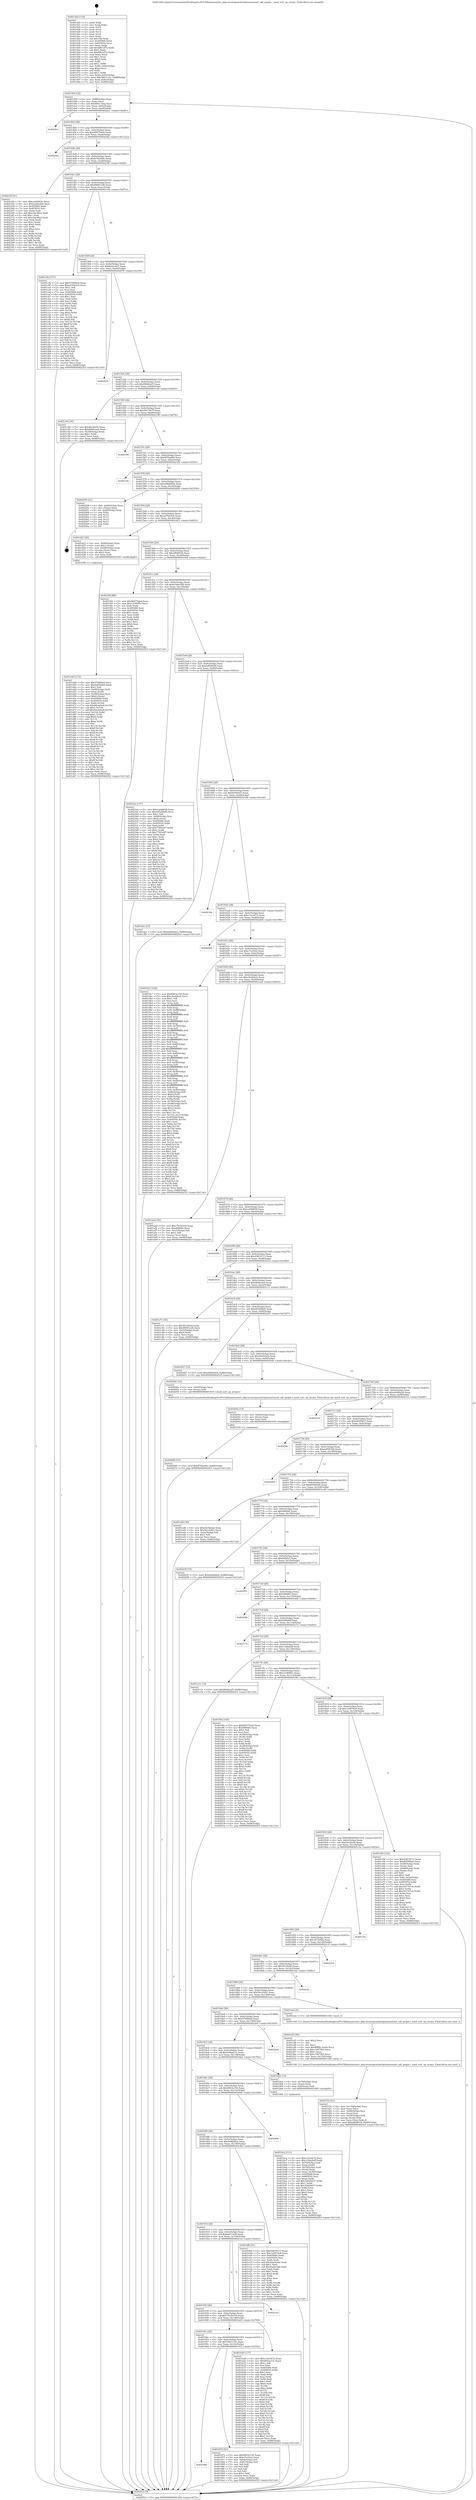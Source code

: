 digraph "0x401420" {
  label = "0x401420 (/mnt/c/Users/mathe/Desktop/tcc/POCII/binaries/extr_php-srcextopcacheOptimizerzend_call_graph.c_zend_sort_op_arrays_Final-ollvm.out::main(0))"
  labelloc = "t"
  node[shape=record]

  Entry [label="",width=0.3,height=0.3,shape=circle,fillcolor=black,style=filled]
  "0x401494" [label="{
     0x401494 [32]\l
     | [instrs]\l
     &nbsp;&nbsp;0x401494 \<+6\>: mov -0x88(%rbp),%eax\l
     &nbsp;&nbsp;0x40149a \<+2\>: mov %eax,%ecx\l
     &nbsp;&nbsp;0x40149c \<+6\>: sub $0x846114da,%ecx\l
     &nbsp;&nbsp;0x4014a2 \<+6\>: mov %eax,-0x9c(%rbp)\l
     &nbsp;&nbsp;0x4014a8 \<+6\>: mov %ecx,-0xa0(%rbp)\l
     &nbsp;&nbsp;0x4014ae \<+6\>: je 00000000004022a1 \<main+0xe81\>\l
  }"]
  "0x4022a1" [label="{
     0x4022a1\l
  }", style=dashed]
  "0x4014b4" [label="{
     0x4014b4 [28]\l
     | [instrs]\l
     &nbsp;&nbsp;0x4014b4 \<+5\>: jmp 00000000004014b9 \<main+0x99\>\l
     &nbsp;&nbsp;0x4014b9 \<+6\>: mov -0x9c(%rbp),%eax\l
     &nbsp;&nbsp;0x4014bf \<+5\>: sub $0x864752ad,%eax\l
     &nbsp;&nbsp;0x4014c4 \<+6\>: mov %eax,-0xa4(%rbp)\l
     &nbsp;&nbsp;0x4014ca \<+6\>: je 0000000000402542 \<main+0x1122\>\l
  }"]
  Exit [label="",width=0.3,height=0.3,shape=circle,fillcolor=black,style=filled,peripheries=2]
  "0x402542" [label="{
     0x402542\l
  }", style=dashed]
  "0x4014d0" [label="{
     0x4014d0 [28]\l
     | [instrs]\l
     &nbsp;&nbsp;0x4014d0 \<+5\>: jmp 00000000004014d5 \<main+0xb5\>\l
     &nbsp;&nbsp;0x4014d5 \<+6\>: mov -0x9c(%rbp),%eax\l
     &nbsp;&nbsp;0x4014db \<+5\>: sub $0x8792e60c,%eax\l
     &nbsp;&nbsp;0x4014e0 \<+6\>: mov %eax,-0xa8(%rbp)\l
     &nbsp;&nbsp;0x4014e6 \<+6\>: je 000000000040234f \<main+0xf2f\>\l
  }"]
  "0x402069" [label="{
     0x402069 [15]\l
     | [instrs]\l
     &nbsp;&nbsp;0x402069 \<+10\>: movl $0x8792e60c,-0x88(%rbp)\l
     &nbsp;&nbsp;0x402073 \<+5\>: jmp 00000000004025cf \<main+0x11af\>\l
  }"]
  "0x40234f" [label="{
     0x40234f [91]\l
     | [instrs]\l
     &nbsp;&nbsp;0x40234f \<+5\>: mov $0xce448839,%eax\l
     &nbsp;&nbsp;0x402354 \<+5\>: mov $0xb3a6e2b8,%ecx\l
     &nbsp;&nbsp;0x402359 \<+7\>: mov 0x405068,%edx\l
     &nbsp;&nbsp;0x402360 \<+7\>: mov 0x405054,%esi\l
     &nbsp;&nbsp;0x402367 \<+2\>: mov %edx,%edi\l
     &nbsp;&nbsp;0x402369 \<+6\>: add $0xc9ac8fa2,%edi\l
     &nbsp;&nbsp;0x40236f \<+3\>: sub $0x1,%edi\l
     &nbsp;&nbsp;0x402372 \<+6\>: sub $0xc9ac8fa2,%edi\l
     &nbsp;&nbsp;0x402378 \<+3\>: imul %edi,%edx\l
     &nbsp;&nbsp;0x40237b \<+3\>: and $0x1,%edx\l
     &nbsp;&nbsp;0x40237e \<+3\>: cmp $0x0,%edx\l
     &nbsp;&nbsp;0x402381 \<+4\>: sete %r8b\l
     &nbsp;&nbsp;0x402385 \<+3\>: cmp $0xa,%esi\l
     &nbsp;&nbsp;0x402388 \<+4\>: setl %r9b\l
     &nbsp;&nbsp;0x40238c \<+3\>: mov %r8b,%r10b\l
     &nbsp;&nbsp;0x40238f \<+3\>: and %r9b,%r10b\l
     &nbsp;&nbsp;0x402392 \<+3\>: xor %r9b,%r8b\l
     &nbsp;&nbsp;0x402395 \<+3\>: or %r8b,%r10b\l
     &nbsp;&nbsp;0x402398 \<+4\>: test $0x1,%r10b\l
     &nbsp;&nbsp;0x40239c \<+3\>: cmovne %ecx,%eax\l
     &nbsp;&nbsp;0x40239f \<+6\>: mov %eax,-0x88(%rbp)\l
     &nbsp;&nbsp;0x4023a5 \<+5\>: jmp 00000000004025cf \<main+0x11af\>\l
  }"]
  "0x4014ec" [label="{
     0x4014ec [28]\l
     | [instrs]\l
     &nbsp;&nbsp;0x4014ec \<+5\>: jmp 00000000004014f1 \<main+0xd1\>\l
     &nbsp;&nbsp;0x4014f1 \<+6\>: mov -0x9c(%rbp),%eax\l
     &nbsp;&nbsp;0x4014f7 \<+5\>: sub $0x89901cdb,%eax\l
     &nbsp;&nbsp;0x4014fc \<+6\>: mov %eax,-0xac(%rbp)\l
     &nbsp;&nbsp;0x401502 \<+6\>: je 0000000000401c9a \<main+0x87a\>\l
  }"]
  "0x40205a" [label="{
     0x40205a [15]\l
     | [instrs]\l
     &nbsp;&nbsp;0x40205a \<+4\>: mov -0x60(%rbp),%rax\l
     &nbsp;&nbsp;0x40205e \<+3\>: mov (%rax),%rax\l
     &nbsp;&nbsp;0x402061 \<+3\>: mov %rax,%rdi\l
     &nbsp;&nbsp;0x402064 \<+5\>: call 0000000000401030 \<free@plt\>\l
     | [calls]\l
     &nbsp;&nbsp;0x401030 \{1\} (unknown)\l
  }"]
  "0x401c9a" [label="{
     0x401c9a [137]\l
     | [instrs]\l
     &nbsp;&nbsp;0x401c9a \<+5\>: mov $0x570f06ed,%eax\l
     &nbsp;&nbsp;0x401c9f \<+5\>: mov $0xad7b93e0,%ecx\l
     &nbsp;&nbsp;0x401ca4 \<+2\>: mov $0x1,%dl\l
     &nbsp;&nbsp;0x401ca6 \<+2\>: xor %esi,%esi\l
     &nbsp;&nbsp;0x401ca8 \<+7\>: mov 0x405068,%edi\l
     &nbsp;&nbsp;0x401caf \<+8\>: mov 0x405054,%r8d\l
     &nbsp;&nbsp;0x401cb7 \<+3\>: sub $0x1,%esi\l
     &nbsp;&nbsp;0x401cba \<+3\>: mov %edi,%r9d\l
     &nbsp;&nbsp;0x401cbd \<+3\>: add %esi,%r9d\l
     &nbsp;&nbsp;0x401cc0 \<+4\>: imul %r9d,%edi\l
     &nbsp;&nbsp;0x401cc4 \<+3\>: and $0x1,%edi\l
     &nbsp;&nbsp;0x401cc7 \<+3\>: cmp $0x0,%edi\l
     &nbsp;&nbsp;0x401cca \<+4\>: sete %r10b\l
     &nbsp;&nbsp;0x401cce \<+4\>: cmp $0xa,%r8d\l
     &nbsp;&nbsp;0x401cd2 \<+4\>: setl %r11b\l
     &nbsp;&nbsp;0x401cd6 \<+3\>: mov %r10b,%bl\l
     &nbsp;&nbsp;0x401cd9 \<+3\>: xor $0xff,%bl\l
     &nbsp;&nbsp;0x401cdc \<+3\>: mov %r11b,%r14b\l
     &nbsp;&nbsp;0x401cdf \<+4\>: xor $0xff,%r14b\l
     &nbsp;&nbsp;0x401ce3 \<+3\>: xor $0x1,%dl\l
     &nbsp;&nbsp;0x401ce6 \<+3\>: mov %bl,%r15b\l
     &nbsp;&nbsp;0x401ce9 \<+4\>: and $0xff,%r15b\l
     &nbsp;&nbsp;0x401ced \<+3\>: and %dl,%r10b\l
     &nbsp;&nbsp;0x401cf0 \<+3\>: mov %r14b,%r12b\l
     &nbsp;&nbsp;0x401cf3 \<+4\>: and $0xff,%r12b\l
     &nbsp;&nbsp;0x401cf7 \<+3\>: and %dl,%r11b\l
     &nbsp;&nbsp;0x401cfa \<+3\>: or %r10b,%r15b\l
     &nbsp;&nbsp;0x401cfd \<+3\>: or %r11b,%r12b\l
     &nbsp;&nbsp;0x401d00 \<+3\>: xor %r12b,%r15b\l
     &nbsp;&nbsp;0x401d03 \<+3\>: or %r14b,%bl\l
     &nbsp;&nbsp;0x401d06 \<+3\>: xor $0xff,%bl\l
     &nbsp;&nbsp;0x401d09 \<+3\>: or $0x1,%dl\l
     &nbsp;&nbsp;0x401d0c \<+2\>: and %dl,%bl\l
     &nbsp;&nbsp;0x401d0e \<+3\>: or %bl,%r15b\l
     &nbsp;&nbsp;0x401d11 \<+4\>: test $0x1,%r15b\l
     &nbsp;&nbsp;0x401d15 \<+3\>: cmovne %ecx,%eax\l
     &nbsp;&nbsp;0x401d18 \<+6\>: mov %eax,-0x88(%rbp)\l
     &nbsp;&nbsp;0x401d1e \<+5\>: jmp 00000000004025cf \<main+0x11af\>\l
  }"]
  "0x401508" [label="{
     0x401508 [28]\l
     | [instrs]\l
     &nbsp;&nbsp;0x401508 \<+5\>: jmp 000000000040150d \<main+0xed\>\l
     &nbsp;&nbsp;0x40150d \<+6\>: mov -0x9c(%rbp),%eax\l
     &nbsp;&nbsp;0x401513 \<+5\>: sub $0x8e2ec4e7,%eax\l
     &nbsp;&nbsp;0x401518 \<+6\>: mov %eax,-0xb0(%rbp)\l
     &nbsp;&nbsp;0x40151e \<+6\>: je 0000000000402078 \<main+0xc58\>\l
  }"]
  "0x401f1b" [label="{
     0x401f1b [41]\l
     | [instrs]\l
     &nbsp;&nbsp;0x401f1b \<+6\>: mov -0x150(%rbp),%ecx\l
     &nbsp;&nbsp;0x401f21 \<+3\>: imul %eax,%ecx\l
     &nbsp;&nbsp;0x401f24 \<+4\>: mov -0x60(%rbp),%rsi\l
     &nbsp;&nbsp;0x401f28 \<+3\>: mov (%rsi),%rsi\l
     &nbsp;&nbsp;0x401f2b \<+4\>: mov -0x58(%rbp),%rdi\l
     &nbsp;&nbsp;0x401f2f \<+3\>: movslq (%rdi),%rdi\l
     &nbsp;&nbsp;0x401f32 \<+3\>: mov %ecx,(%rsi,%rdi,4)\l
     &nbsp;&nbsp;0x401f35 \<+10\>: movl $0xaf8d9034,-0x88(%rbp)\l
     &nbsp;&nbsp;0x401f3f \<+5\>: jmp 00000000004025cf \<main+0x11af\>\l
  }"]
  "0x402078" [label="{
     0x402078\l
  }", style=dashed]
  "0x401524" [label="{
     0x401524 [28]\l
     | [instrs]\l
     &nbsp;&nbsp;0x401524 \<+5\>: jmp 0000000000401529 \<main+0x109\>\l
     &nbsp;&nbsp;0x401529 \<+6\>: mov -0x9c(%rbp),%eax\l
     &nbsp;&nbsp;0x40152f \<+5\>: sub $0x8f446a25,%eax\l
     &nbsp;&nbsp;0x401534 \<+6\>: mov %eax,-0xb4(%rbp)\l
     &nbsp;&nbsp;0x40153a \<+6\>: je 0000000000401c40 \<main+0x820\>\l
  }"]
  "0x401ef3" [label="{
     0x401ef3 [40]\l
     | [instrs]\l
     &nbsp;&nbsp;0x401ef3 \<+5\>: mov $0x2,%ecx\l
     &nbsp;&nbsp;0x401ef8 \<+1\>: cltd\l
     &nbsp;&nbsp;0x401ef9 \<+2\>: idiv %ecx\l
     &nbsp;&nbsp;0x401efb \<+6\>: imul $0xfffffffe,%edx,%ecx\l
     &nbsp;&nbsp;0x401f01 \<+6\>: sub $0xc1847f44,%ecx\l
     &nbsp;&nbsp;0x401f07 \<+3\>: add $0x1,%ecx\l
     &nbsp;&nbsp;0x401f0a \<+6\>: add $0xc1847f44,%ecx\l
     &nbsp;&nbsp;0x401f10 \<+6\>: mov %ecx,-0x150(%rbp)\l
     &nbsp;&nbsp;0x401f16 \<+5\>: call 0000000000401160 \<next_i\>\l
     | [calls]\l
     &nbsp;&nbsp;0x401160 \{1\} (/mnt/c/Users/mathe/Desktop/tcc/POCII/binaries/extr_php-srcextopcacheOptimizerzend_call_graph.c_zend_sort_op_arrays_Final-ollvm.out::next_i)\l
  }"]
  "0x401c40" [label="{
     0x401c40 [30]\l
     | [instrs]\l
     &nbsp;&nbsp;0x401c40 \<+5\>: mov $0x2bc2fa54,%eax\l
     &nbsp;&nbsp;0x401c45 \<+5\>: mov $0xdb00cae6,%ecx\l
     &nbsp;&nbsp;0x401c4a \<+3\>: mov -0x30(%rbp),%edx\l
     &nbsp;&nbsp;0x401c4d \<+3\>: cmp $0x1,%edx\l
     &nbsp;&nbsp;0x401c50 \<+3\>: cmovl %ecx,%eax\l
     &nbsp;&nbsp;0x401c53 \<+6\>: mov %eax,-0x88(%rbp)\l
     &nbsp;&nbsp;0x401c59 \<+5\>: jmp 00000000004025cf \<main+0x11af\>\l
  }"]
  "0x401540" [label="{
     0x401540 [28]\l
     | [instrs]\l
     &nbsp;&nbsp;0x401540 \<+5\>: jmp 0000000000401545 \<main+0x125\>\l
     &nbsp;&nbsp;0x401545 \<+6\>: mov -0x9c(%rbp),%eax\l
     &nbsp;&nbsp;0x40154b \<+5\>: sub $0x92c78e7f,%eax\l
     &nbsp;&nbsp;0x401550 \<+6\>: mov %eax,-0xb8(%rbp)\l
     &nbsp;&nbsp;0x401556 \<+6\>: je 0000000000402198 \<main+0xd78\>\l
  }"]
  "0x401d40" [label="{
     0x401d40 [172]\l
     | [instrs]\l
     &nbsp;&nbsp;0x401d40 \<+5\>: mov $0x570f06ed,%ecx\l
     &nbsp;&nbsp;0x401d45 \<+5\>: mov $0xbdf3b60d,%edx\l
     &nbsp;&nbsp;0x401d4a \<+3\>: mov $0x1,%sil\l
     &nbsp;&nbsp;0x401d4d \<+4\>: mov -0x60(%rbp),%rdi\l
     &nbsp;&nbsp;0x401d51 \<+3\>: mov %rax,(%rdi)\l
     &nbsp;&nbsp;0x401d54 \<+4\>: mov -0x58(%rbp),%rax\l
     &nbsp;&nbsp;0x401d58 \<+6\>: movl $0x0,(%rax)\l
     &nbsp;&nbsp;0x401d5e \<+8\>: mov 0x405068,%r8d\l
     &nbsp;&nbsp;0x401d66 \<+8\>: mov 0x405054,%r9d\l
     &nbsp;&nbsp;0x401d6e \<+3\>: mov %r8d,%r10d\l
     &nbsp;&nbsp;0x401d71 \<+7\>: sub $0x44cdebe8,%r10d\l
     &nbsp;&nbsp;0x401d78 \<+4\>: sub $0x1,%r10d\l
     &nbsp;&nbsp;0x401d7c \<+7\>: add $0x44cdebe8,%r10d\l
     &nbsp;&nbsp;0x401d83 \<+4\>: imul %r10d,%r8d\l
     &nbsp;&nbsp;0x401d87 \<+4\>: and $0x1,%r8d\l
     &nbsp;&nbsp;0x401d8b \<+4\>: cmp $0x0,%r8d\l
     &nbsp;&nbsp;0x401d8f \<+4\>: sete %r11b\l
     &nbsp;&nbsp;0x401d93 \<+4\>: cmp $0xa,%r9d\l
     &nbsp;&nbsp;0x401d97 \<+3\>: setl %bl\l
     &nbsp;&nbsp;0x401d9a \<+3\>: mov %r11b,%r14b\l
     &nbsp;&nbsp;0x401d9d \<+4\>: xor $0xff,%r14b\l
     &nbsp;&nbsp;0x401da1 \<+3\>: mov %bl,%r15b\l
     &nbsp;&nbsp;0x401da4 \<+4\>: xor $0xff,%r15b\l
     &nbsp;&nbsp;0x401da8 \<+4\>: xor $0x1,%sil\l
     &nbsp;&nbsp;0x401dac \<+3\>: mov %r14b,%r12b\l
     &nbsp;&nbsp;0x401daf \<+4\>: and $0xff,%r12b\l
     &nbsp;&nbsp;0x401db3 \<+3\>: and %sil,%r11b\l
     &nbsp;&nbsp;0x401db6 \<+3\>: mov %r15b,%r13b\l
     &nbsp;&nbsp;0x401db9 \<+4\>: and $0xff,%r13b\l
     &nbsp;&nbsp;0x401dbd \<+3\>: and %sil,%bl\l
     &nbsp;&nbsp;0x401dc0 \<+3\>: or %r11b,%r12b\l
     &nbsp;&nbsp;0x401dc3 \<+3\>: or %bl,%r13b\l
     &nbsp;&nbsp;0x401dc6 \<+3\>: xor %r13b,%r12b\l
     &nbsp;&nbsp;0x401dc9 \<+3\>: or %r15b,%r14b\l
     &nbsp;&nbsp;0x401dcc \<+4\>: xor $0xff,%r14b\l
     &nbsp;&nbsp;0x401dd0 \<+4\>: or $0x1,%sil\l
     &nbsp;&nbsp;0x401dd4 \<+3\>: and %sil,%r14b\l
     &nbsp;&nbsp;0x401dd7 \<+3\>: or %r14b,%r12b\l
     &nbsp;&nbsp;0x401dda \<+4\>: test $0x1,%r12b\l
     &nbsp;&nbsp;0x401dde \<+3\>: cmovne %edx,%ecx\l
     &nbsp;&nbsp;0x401de1 \<+6\>: mov %ecx,-0x88(%rbp)\l
     &nbsp;&nbsp;0x401de7 \<+5\>: jmp 00000000004025cf \<main+0x11af\>\l
  }"]
  "0x402198" [label="{
     0x402198\l
  }", style=dashed]
  "0x40155c" [label="{
     0x40155c [28]\l
     | [instrs]\l
     &nbsp;&nbsp;0x40155c \<+5\>: jmp 0000000000401561 \<main+0x141\>\l
     &nbsp;&nbsp;0x401561 \<+6\>: mov -0x9c(%rbp),%eax\l
     &nbsp;&nbsp;0x401567 \<+5\>: sub $0x9f35ad69,%eax\l
     &nbsp;&nbsp;0x40156c \<+6\>: mov %eax,-0xbc(%rbp)\l
     &nbsp;&nbsp;0x401572 \<+6\>: je 000000000040233b \<main+0xf1b\>\l
  }"]
  "0x401bc2" [label="{
     0x401bc2 [111]\l
     | [instrs]\l
     &nbsp;&nbsp;0x401bc2 \<+5\>: mov $0xc12c0472,%ecx\l
     &nbsp;&nbsp;0x401bc7 \<+5\>: mov $0x11bbd24f,%edx\l
     &nbsp;&nbsp;0x401bcc \<+4\>: mov -0x70(%rbp),%rdi\l
     &nbsp;&nbsp;0x401bd0 \<+2\>: mov %eax,(%rdi)\l
     &nbsp;&nbsp;0x401bd2 \<+4\>: mov -0x70(%rbp),%rdi\l
     &nbsp;&nbsp;0x401bd6 \<+2\>: mov (%rdi),%eax\l
     &nbsp;&nbsp;0x401bd8 \<+3\>: mov %eax,-0x30(%rbp)\l
     &nbsp;&nbsp;0x401bdb \<+7\>: mov 0x405068,%eax\l
     &nbsp;&nbsp;0x401be2 \<+7\>: mov 0x405054,%esi\l
     &nbsp;&nbsp;0x401be9 \<+3\>: mov %eax,%r8d\l
     &nbsp;&nbsp;0x401bec \<+7\>: add $0x32629d37,%r8d\l
     &nbsp;&nbsp;0x401bf3 \<+4\>: sub $0x1,%r8d\l
     &nbsp;&nbsp;0x401bf7 \<+7\>: sub $0x32629d37,%r8d\l
     &nbsp;&nbsp;0x401bfe \<+4\>: imul %r8d,%eax\l
     &nbsp;&nbsp;0x401c02 \<+3\>: and $0x1,%eax\l
     &nbsp;&nbsp;0x401c05 \<+3\>: cmp $0x0,%eax\l
     &nbsp;&nbsp;0x401c08 \<+4\>: sete %r9b\l
     &nbsp;&nbsp;0x401c0c \<+3\>: cmp $0xa,%esi\l
     &nbsp;&nbsp;0x401c0f \<+4\>: setl %r10b\l
     &nbsp;&nbsp;0x401c13 \<+3\>: mov %r9b,%r11b\l
     &nbsp;&nbsp;0x401c16 \<+3\>: and %r10b,%r11b\l
     &nbsp;&nbsp;0x401c19 \<+3\>: xor %r10b,%r9b\l
     &nbsp;&nbsp;0x401c1c \<+3\>: or %r9b,%r11b\l
     &nbsp;&nbsp;0x401c1f \<+4\>: test $0x1,%r11b\l
     &nbsp;&nbsp;0x401c23 \<+3\>: cmovne %edx,%ecx\l
     &nbsp;&nbsp;0x401c26 \<+6\>: mov %ecx,-0x88(%rbp)\l
     &nbsp;&nbsp;0x401c2c \<+5\>: jmp 00000000004025cf \<main+0x11af\>\l
  }"]
  "0x40233b" [label="{
     0x40233b\l
  }", style=dashed]
  "0x401578" [label="{
     0x401578 [28]\l
     | [instrs]\l
     &nbsp;&nbsp;0x401578 \<+5\>: jmp 000000000040157d \<main+0x15d\>\l
     &nbsp;&nbsp;0x40157d \<+6\>: mov -0x9c(%rbp),%eax\l
     &nbsp;&nbsp;0x401583 \<+5\>: sub $0xa98d2644,%eax\l
     &nbsp;&nbsp;0x401588 \<+6\>: mov %eax,-0xc0(%rbp)\l
     &nbsp;&nbsp;0x40158e \<+6\>: je 0000000000402456 \<main+0x1036\>\l
  }"]
  "0x401420" [label="{
     0x401420 [116]\l
     | [instrs]\l
     &nbsp;&nbsp;0x401420 \<+1\>: push %rbp\l
     &nbsp;&nbsp;0x401421 \<+3\>: mov %rsp,%rbp\l
     &nbsp;&nbsp;0x401424 \<+2\>: push %r15\l
     &nbsp;&nbsp;0x401426 \<+2\>: push %r14\l
     &nbsp;&nbsp;0x401428 \<+2\>: push %r13\l
     &nbsp;&nbsp;0x40142a \<+2\>: push %r12\l
     &nbsp;&nbsp;0x40142c \<+1\>: push %rbx\l
     &nbsp;&nbsp;0x40142d \<+7\>: sub $0x158,%rsp\l
     &nbsp;&nbsp;0x401434 \<+7\>: mov 0x405068,%eax\l
     &nbsp;&nbsp;0x40143b \<+7\>: mov 0x405054,%ecx\l
     &nbsp;&nbsp;0x401442 \<+2\>: mov %eax,%edx\l
     &nbsp;&nbsp;0x401444 \<+6\>: add $0x6f812f7a,%edx\l
     &nbsp;&nbsp;0x40144a \<+3\>: sub $0x1,%edx\l
     &nbsp;&nbsp;0x40144d \<+6\>: sub $0x6f812f7a,%edx\l
     &nbsp;&nbsp;0x401453 \<+3\>: imul %edx,%eax\l
     &nbsp;&nbsp;0x401456 \<+3\>: and $0x1,%eax\l
     &nbsp;&nbsp;0x401459 \<+3\>: cmp $0x0,%eax\l
     &nbsp;&nbsp;0x40145c \<+4\>: sete %r8b\l
     &nbsp;&nbsp;0x401460 \<+4\>: and $0x1,%r8b\l
     &nbsp;&nbsp;0x401464 \<+7\>: mov %r8b,-0x82(%rbp)\l
     &nbsp;&nbsp;0x40146b \<+3\>: cmp $0xa,%ecx\l
     &nbsp;&nbsp;0x40146e \<+4\>: setl %r8b\l
     &nbsp;&nbsp;0x401472 \<+4\>: and $0x1,%r8b\l
     &nbsp;&nbsp;0x401476 \<+7\>: mov %r8b,-0x81(%rbp)\l
     &nbsp;&nbsp;0x40147d \<+10\>: movl $0x766311dc,-0x88(%rbp)\l
     &nbsp;&nbsp;0x401487 \<+6\>: mov %edi,-0x8c(%rbp)\l
     &nbsp;&nbsp;0x40148d \<+7\>: mov %rsi,-0x98(%rbp)\l
  }"]
  "0x402456" [label="{
     0x402456 [21]\l
     | [instrs]\l
     &nbsp;&nbsp;0x402456 \<+4\>: mov -0x80(%rbp),%rax\l
     &nbsp;&nbsp;0x40245a \<+2\>: mov (%rax),%eax\l
     &nbsp;&nbsp;0x40245c \<+4\>: lea -0x28(%rbp),%rsp\l
     &nbsp;&nbsp;0x402460 \<+1\>: pop %rbx\l
     &nbsp;&nbsp;0x402461 \<+2\>: pop %r12\l
     &nbsp;&nbsp;0x402463 \<+2\>: pop %r13\l
     &nbsp;&nbsp;0x402465 \<+2\>: pop %r14\l
     &nbsp;&nbsp;0x402467 \<+2\>: pop %r15\l
     &nbsp;&nbsp;0x402469 \<+1\>: pop %rbp\l
     &nbsp;&nbsp;0x40246a \<+1\>: ret\l
  }"]
  "0x401594" [label="{
     0x401594 [28]\l
     | [instrs]\l
     &nbsp;&nbsp;0x401594 \<+5\>: jmp 0000000000401599 \<main+0x179\>\l
     &nbsp;&nbsp;0x401599 \<+6\>: mov -0x9c(%rbp),%eax\l
     &nbsp;&nbsp;0x40159f \<+5\>: sub $0xad7b93e0,%eax\l
     &nbsp;&nbsp;0x4015a4 \<+6\>: mov %eax,-0xc4(%rbp)\l
     &nbsp;&nbsp;0x4015aa \<+6\>: je 0000000000401d23 \<main+0x903\>\l
  }"]
  "0x4025cf" [label="{
     0x4025cf [5]\l
     | [instrs]\l
     &nbsp;&nbsp;0x4025cf \<+5\>: jmp 0000000000401494 \<main+0x74\>\l
  }"]
  "0x401d23" [label="{
     0x401d23 [29]\l
     | [instrs]\l
     &nbsp;&nbsp;0x401d23 \<+4\>: mov -0x68(%rbp),%rax\l
     &nbsp;&nbsp;0x401d27 \<+6\>: movl $0x1,(%rax)\l
     &nbsp;&nbsp;0x401d2d \<+4\>: mov -0x68(%rbp),%rax\l
     &nbsp;&nbsp;0x401d31 \<+3\>: movslq (%rax),%rax\l
     &nbsp;&nbsp;0x401d34 \<+4\>: shl $0x2,%rax\l
     &nbsp;&nbsp;0x401d38 \<+3\>: mov %rax,%rdi\l
     &nbsp;&nbsp;0x401d3b \<+5\>: call 0000000000401050 \<malloc@plt\>\l
     | [calls]\l
     &nbsp;&nbsp;0x401050 \{1\} (unknown)\l
  }"]
  "0x4015b0" [label="{
     0x4015b0 [28]\l
     | [instrs]\l
     &nbsp;&nbsp;0x4015b0 \<+5\>: jmp 00000000004015b5 \<main+0x195\>\l
     &nbsp;&nbsp;0x4015b5 \<+6\>: mov -0x9c(%rbp),%eax\l
     &nbsp;&nbsp;0x4015bb \<+5\>: sub $0xaf8d9034,%eax\l
     &nbsp;&nbsp;0x4015c0 \<+6\>: mov %eax,-0xc8(%rbp)\l
     &nbsp;&nbsp;0x4015c6 \<+6\>: je 0000000000401f44 \<main+0xb24\>\l
  }"]
  "0x401968" [label="{
     0x401968\l
  }", style=dashed]
  "0x401f44" [label="{
     0x401f44 [86]\l
     | [instrs]\l
     &nbsp;&nbsp;0x401f44 \<+5\>: mov $0x864752ad,%eax\l
     &nbsp;&nbsp;0x401f49 \<+5\>: mov $0x123f095c,%ecx\l
     &nbsp;&nbsp;0x401f4e \<+2\>: xor %edx,%edx\l
     &nbsp;&nbsp;0x401f50 \<+7\>: mov 0x405068,%esi\l
     &nbsp;&nbsp;0x401f57 \<+7\>: mov 0x405054,%edi\l
     &nbsp;&nbsp;0x401f5e \<+3\>: sub $0x1,%edx\l
     &nbsp;&nbsp;0x401f61 \<+3\>: mov %esi,%r8d\l
     &nbsp;&nbsp;0x401f64 \<+3\>: add %edx,%r8d\l
     &nbsp;&nbsp;0x401f67 \<+4\>: imul %r8d,%esi\l
     &nbsp;&nbsp;0x401f6b \<+3\>: and $0x1,%esi\l
     &nbsp;&nbsp;0x401f6e \<+3\>: cmp $0x0,%esi\l
     &nbsp;&nbsp;0x401f71 \<+4\>: sete %r9b\l
     &nbsp;&nbsp;0x401f75 \<+3\>: cmp $0xa,%edi\l
     &nbsp;&nbsp;0x401f78 \<+4\>: setl %r10b\l
     &nbsp;&nbsp;0x401f7c \<+3\>: mov %r9b,%r11b\l
     &nbsp;&nbsp;0x401f7f \<+3\>: and %r10b,%r11b\l
     &nbsp;&nbsp;0x401f82 \<+3\>: xor %r10b,%r9b\l
     &nbsp;&nbsp;0x401f85 \<+3\>: or %r9b,%r11b\l
     &nbsp;&nbsp;0x401f88 \<+4\>: test $0x1,%r11b\l
     &nbsp;&nbsp;0x401f8c \<+3\>: cmovne %ecx,%eax\l
     &nbsp;&nbsp;0x401f8f \<+6\>: mov %eax,-0x88(%rbp)\l
     &nbsp;&nbsp;0x401f95 \<+5\>: jmp 00000000004025cf \<main+0x11af\>\l
  }"]
  "0x4015cc" [label="{
     0x4015cc [28]\l
     | [instrs]\l
     &nbsp;&nbsp;0x4015cc \<+5\>: jmp 00000000004015d1 \<main+0x1b1\>\l
     &nbsp;&nbsp;0x4015d1 \<+6\>: mov -0x9c(%rbp),%eax\l
     &nbsp;&nbsp;0x4015d7 \<+5\>: sub $0xb3a6e2b8,%eax\l
     &nbsp;&nbsp;0x4015dc \<+6\>: mov %eax,-0xcc(%rbp)\l
     &nbsp;&nbsp;0x4015e2 \<+6\>: je 00000000004023aa \<main+0xf8a\>\l
  }"]
  "0x401972" [label="{
     0x401972 [53]\l
     | [instrs]\l
     &nbsp;&nbsp;0x401972 \<+5\>: mov $0x6963e15d,%eax\l
     &nbsp;&nbsp;0x401977 \<+5\>: mov $0xc7ccf3e2,%ecx\l
     &nbsp;&nbsp;0x40197c \<+6\>: mov -0x82(%rbp),%dl\l
     &nbsp;&nbsp;0x401982 \<+7\>: mov -0x81(%rbp),%sil\l
     &nbsp;&nbsp;0x401989 \<+3\>: mov %dl,%dil\l
     &nbsp;&nbsp;0x40198c \<+3\>: and %sil,%dil\l
     &nbsp;&nbsp;0x40198f \<+3\>: xor %sil,%dl\l
     &nbsp;&nbsp;0x401992 \<+3\>: or %dl,%dil\l
     &nbsp;&nbsp;0x401995 \<+4\>: test $0x1,%dil\l
     &nbsp;&nbsp;0x401999 \<+3\>: cmovne %ecx,%eax\l
     &nbsp;&nbsp;0x40199c \<+6\>: mov %eax,-0x88(%rbp)\l
     &nbsp;&nbsp;0x4019a2 \<+5\>: jmp 00000000004025cf \<main+0x11af\>\l
  }"]
  "0x4023aa" [label="{
     0x4023aa [157]\l
     | [instrs]\l
     &nbsp;&nbsp;0x4023aa \<+5\>: mov $0xce448839,%eax\l
     &nbsp;&nbsp;0x4023af \<+5\>: mov $0xdd5296d5,%ecx\l
     &nbsp;&nbsp;0x4023b4 \<+2\>: mov $0x1,%dl\l
     &nbsp;&nbsp;0x4023b6 \<+4\>: mov -0x80(%rbp),%rsi\l
     &nbsp;&nbsp;0x4023ba \<+6\>: movl $0x0,(%rsi)\l
     &nbsp;&nbsp;0x4023c0 \<+7\>: mov 0x405068,%edi\l
     &nbsp;&nbsp;0x4023c7 \<+8\>: mov 0x405054,%r8d\l
     &nbsp;&nbsp;0x4023cf \<+3\>: mov %edi,%r9d\l
     &nbsp;&nbsp;0x4023d2 \<+7\>: add $0x77f65e87,%r9d\l
     &nbsp;&nbsp;0x4023d9 \<+4\>: sub $0x1,%r9d\l
     &nbsp;&nbsp;0x4023dd \<+7\>: sub $0x77f65e87,%r9d\l
     &nbsp;&nbsp;0x4023e4 \<+4\>: imul %r9d,%edi\l
     &nbsp;&nbsp;0x4023e8 \<+3\>: and $0x1,%edi\l
     &nbsp;&nbsp;0x4023eb \<+3\>: cmp $0x0,%edi\l
     &nbsp;&nbsp;0x4023ee \<+4\>: sete %r10b\l
     &nbsp;&nbsp;0x4023f2 \<+4\>: cmp $0xa,%r8d\l
     &nbsp;&nbsp;0x4023f6 \<+4\>: setl %r11b\l
     &nbsp;&nbsp;0x4023fa \<+3\>: mov %r10b,%bl\l
     &nbsp;&nbsp;0x4023fd \<+3\>: xor $0xff,%bl\l
     &nbsp;&nbsp;0x402400 \<+3\>: mov %r11b,%r14b\l
     &nbsp;&nbsp;0x402403 \<+4\>: xor $0xff,%r14b\l
     &nbsp;&nbsp;0x402407 \<+3\>: xor $0x1,%dl\l
     &nbsp;&nbsp;0x40240a \<+3\>: mov %bl,%r15b\l
     &nbsp;&nbsp;0x40240d \<+4\>: and $0xff,%r15b\l
     &nbsp;&nbsp;0x402411 \<+3\>: and %dl,%r10b\l
     &nbsp;&nbsp;0x402414 \<+3\>: mov %r14b,%r12b\l
     &nbsp;&nbsp;0x402417 \<+4\>: and $0xff,%r12b\l
     &nbsp;&nbsp;0x40241b \<+3\>: and %dl,%r11b\l
     &nbsp;&nbsp;0x40241e \<+3\>: or %r10b,%r15b\l
     &nbsp;&nbsp;0x402421 \<+3\>: or %r11b,%r12b\l
     &nbsp;&nbsp;0x402424 \<+3\>: xor %r12b,%r15b\l
     &nbsp;&nbsp;0x402427 \<+3\>: or %r14b,%bl\l
     &nbsp;&nbsp;0x40242a \<+3\>: xor $0xff,%bl\l
     &nbsp;&nbsp;0x40242d \<+3\>: or $0x1,%dl\l
     &nbsp;&nbsp;0x402430 \<+2\>: and %dl,%bl\l
     &nbsp;&nbsp;0x402432 \<+3\>: or %bl,%r15b\l
     &nbsp;&nbsp;0x402435 \<+4\>: test $0x1,%r15b\l
     &nbsp;&nbsp;0x402439 \<+3\>: cmovne %ecx,%eax\l
     &nbsp;&nbsp;0x40243c \<+6\>: mov %eax,-0x88(%rbp)\l
     &nbsp;&nbsp;0x402442 \<+5\>: jmp 00000000004025cf \<main+0x11af\>\l
  }"]
  "0x4015e8" [label="{
     0x4015e8 [28]\l
     | [instrs]\l
     &nbsp;&nbsp;0x4015e8 \<+5\>: jmp 00000000004015ed \<main+0x1cd\>\l
     &nbsp;&nbsp;0x4015ed \<+6\>: mov -0x9c(%rbp),%eax\l
     &nbsp;&nbsp;0x4015f3 \<+5\>: sub $0xbdf3b60d,%eax\l
     &nbsp;&nbsp;0x4015f8 \<+6\>: mov %eax,-0xd0(%rbp)\l
     &nbsp;&nbsp;0x4015fe \<+6\>: je 0000000000401dec \<main+0x9cc\>\l
  }"]
  "0x40194c" [label="{
     0x40194c [28]\l
     | [instrs]\l
     &nbsp;&nbsp;0x40194c \<+5\>: jmp 0000000000401951 \<main+0x531\>\l
     &nbsp;&nbsp;0x401951 \<+6\>: mov -0x9c(%rbp),%eax\l
     &nbsp;&nbsp;0x401957 \<+5\>: sub $0x766311dc,%eax\l
     &nbsp;&nbsp;0x40195c \<+6\>: mov %eax,-0x14c(%rbp)\l
     &nbsp;&nbsp;0x401962 \<+6\>: je 0000000000401972 \<main+0x552\>\l
  }"]
  "0x401dec" [label="{
     0x401dec [15]\l
     | [instrs]\l
     &nbsp;&nbsp;0x401dec \<+10\>: movl $0x6a96dda2,-0x88(%rbp)\l
     &nbsp;&nbsp;0x401df6 \<+5\>: jmp 00000000004025cf \<main+0x11af\>\l
  }"]
  "0x401604" [label="{
     0x401604 [28]\l
     | [instrs]\l
     &nbsp;&nbsp;0x401604 \<+5\>: jmp 0000000000401609 \<main+0x1e9\>\l
     &nbsp;&nbsp;0x401609 \<+6\>: mov -0x9c(%rbp),%eax\l
     &nbsp;&nbsp;0x40160f \<+5\>: sub $0xbf309a47,%eax\l
     &nbsp;&nbsp;0x401614 \<+6\>: mov %eax,-0xd4(%rbp)\l
     &nbsp;&nbsp;0x40161a \<+6\>: je 000000000040210b \<main+0xceb\>\l
  }"]
  "0x401b29" [label="{
     0x401b29 [137]\l
     | [instrs]\l
     &nbsp;&nbsp;0x401b29 \<+5\>: mov $0xc12c0472,%eax\l
     &nbsp;&nbsp;0x401b2e \<+5\>: mov $0x604ea13c,%ecx\l
     &nbsp;&nbsp;0x401b33 \<+2\>: mov $0x1,%dl\l
     &nbsp;&nbsp;0x401b35 \<+2\>: xor %esi,%esi\l
     &nbsp;&nbsp;0x401b37 \<+7\>: mov 0x405068,%edi\l
     &nbsp;&nbsp;0x401b3e \<+8\>: mov 0x405054,%r8d\l
     &nbsp;&nbsp;0x401b46 \<+3\>: sub $0x1,%esi\l
     &nbsp;&nbsp;0x401b49 \<+3\>: mov %edi,%r9d\l
     &nbsp;&nbsp;0x401b4c \<+3\>: add %esi,%r9d\l
     &nbsp;&nbsp;0x401b4f \<+4\>: imul %r9d,%edi\l
     &nbsp;&nbsp;0x401b53 \<+3\>: and $0x1,%edi\l
     &nbsp;&nbsp;0x401b56 \<+3\>: cmp $0x0,%edi\l
     &nbsp;&nbsp;0x401b59 \<+4\>: sete %r10b\l
     &nbsp;&nbsp;0x401b5d \<+4\>: cmp $0xa,%r8d\l
     &nbsp;&nbsp;0x401b61 \<+4\>: setl %r11b\l
     &nbsp;&nbsp;0x401b65 \<+3\>: mov %r10b,%bl\l
     &nbsp;&nbsp;0x401b68 \<+3\>: xor $0xff,%bl\l
     &nbsp;&nbsp;0x401b6b \<+3\>: mov %r11b,%r14b\l
     &nbsp;&nbsp;0x401b6e \<+4\>: xor $0xff,%r14b\l
     &nbsp;&nbsp;0x401b72 \<+3\>: xor $0x0,%dl\l
     &nbsp;&nbsp;0x401b75 \<+3\>: mov %bl,%r15b\l
     &nbsp;&nbsp;0x401b78 \<+4\>: and $0x0,%r15b\l
     &nbsp;&nbsp;0x401b7c \<+3\>: and %dl,%r10b\l
     &nbsp;&nbsp;0x401b7f \<+3\>: mov %r14b,%r12b\l
     &nbsp;&nbsp;0x401b82 \<+4\>: and $0x0,%r12b\l
     &nbsp;&nbsp;0x401b86 \<+3\>: and %dl,%r11b\l
     &nbsp;&nbsp;0x401b89 \<+3\>: or %r10b,%r15b\l
     &nbsp;&nbsp;0x401b8c \<+3\>: or %r11b,%r12b\l
     &nbsp;&nbsp;0x401b8f \<+3\>: xor %r12b,%r15b\l
     &nbsp;&nbsp;0x401b92 \<+3\>: or %r14b,%bl\l
     &nbsp;&nbsp;0x401b95 \<+3\>: xor $0xff,%bl\l
     &nbsp;&nbsp;0x401b98 \<+3\>: or $0x0,%dl\l
     &nbsp;&nbsp;0x401b9b \<+2\>: and %dl,%bl\l
     &nbsp;&nbsp;0x401b9d \<+3\>: or %bl,%r15b\l
     &nbsp;&nbsp;0x401ba0 \<+4\>: test $0x1,%r15b\l
     &nbsp;&nbsp;0x401ba4 \<+3\>: cmovne %ecx,%eax\l
     &nbsp;&nbsp;0x401ba7 \<+6\>: mov %eax,-0x88(%rbp)\l
     &nbsp;&nbsp;0x401bad \<+5\>: jmp 00000000004025cf \<main+0x11af\>\l
  }"]
  "0x40210b" [label="{
     0x40210b\l
  }", style=dashed]
  "0x401620" [label="{
     0x401620 [28]\l
     | [instrs]\l
     &nbsp;&nbsp;0x401620 \<+5\>: jmp 0000000000401625 \<main+0x205\>\l
     &nbsp;&nbsp;0x401625 \<+6\>: mov -0x9c(%rbp),%eax\l
     &nbsp;&nbsp;0x40162b \<+5\>: sub $0xc12c0472,%eax\l
     &nbsp;&nbsp;0x401630 \<+6\>: mov %eax,-0xd8(%rbp)\l
     &nbsp;&nbsp;0x401636 \<+6\>: je 00000000004024b0 \<main+0x1090\>\l
  }"]
  "0x401930" [label="{
     0x401930 [28]\l
     | [instrs]\l
     &nbsp;&nbsp;0x401930 \<+5\>: jmp 0000000000401935 \<main+0x515\>\l
     &nbsp;&nbsp;0x401935 \<+6\>: mov -0x9c(%rbp),%eax\l
     &nbsp;&nbsp;0x40193b \<+5\>: sub $0x75e3b316,%eax\l
     &nbsp;&nbsp;0x401940 \<+6\>: mov %eax,-0x148(%rbp)\l
     &nbsp;&nbsp;0x401946 \<+6\>: je 0000000000401b29 \<main+0x709\>\l
  }"]
  "0x4024b0" [label="{
     0x4024b0\l
  }", style=dashed]
  "0x40163c" [label="{
     0x40163c [28]\l
     | [instrs]\l
     &nbsp;&nbsp;0x40163c \<+5\>: jmp 0000000000401641 \<main+0x221\>\l
     &nbsp;&nbsp;0x401641 \<+6\>: mov -0x9c(%rbp),%eax\l
     &nbsp;&nbsp;0x401647 \<+5\>: sub $0xc7ccf3e2,%eax\l
     &nbsp;&nbsp;0x40164c \<+6\>: mov %eax,-0xdc(%rbp)\l
     &nbsp;&nbsp;0x401652 \<+6\>: je 00000000004019a7 \<main+0x587\>\l
  }"]
  "0x4021ee" [label="{
     0x4021ee\l
  }", style=dashed]
  "0x4019a7" [label="{
     0x4019a7 [326]\l
     | [instrs]\l
     &nbsp;&nbsp;0x4019a7 \<+5\>: mov $0x6963e15d,%eax\l
     &nbsp;&nbsp;0x4019ac \<+5\>: mov $0xc9e2bbe2,%ecx\l
     &nbsp;&nbsp;0x4019b1 \<+2\>: mov $0x1,%dl\l
     &nbsp;&nbsp;0x4019b3 \<+2\>: xor %esi,%esi\l
     &nbsp;&nbsp;0x4019b5 \<+3\>: mov %rsp,%rdi\l
     &nbsp;&nbsp;0x4019b8 \<+4\>: add $0xfffffffffffffff0,%rdi\l
     &nbsp;&nbsp;0x4019bc \<+3\>: mov %rdi,%rsp\l
     &nbsp;&nbsp;0x4019bf \<+4\>: mov %rdi,-0x80(%rbp)\l
     &nbsp;&nbsp;0x4019c3 \<+3\>: mov %rsp,%rdi\l
     &nbsp;&nbsp;0x4019c6 \<+4\>: add $0xfffffffffffffff0,%rdi\l
     &nbsp;&nbsp;0x4019ca \<+3\>: mov %rdi,%rsp\l
     &nbsp;&nbsp;0x4019cd \<+3\>: mov %rsp,%r8\l
     &nbsp;&nbsp;0x4019d0 \<+4\>: add $0xfffffffffffffff0,%r8\l
     &nbsp;&nbsp;0x4019d4 \<+3\>: mov %r8,%rsp\l
     &nbsp;&nbsp;0x4019d7 \<+4\>: mov %r8,-0x78(%rbp)\l
     &nbsp;&nbsp;0x4019db \<+3\>: mov %rsp,%r8\l
     &nbsp;&nbsp;0x4019de \<+4\>: add $0xfffffffffffffff0,%r8\l
     &nbsp;&nbsp;0x4019e2 \<+3\>: mov %r8,%rsp\l
     &nbsp;&nbsp;0x4019e5 \<+4\>: mov %r8,-0x70(%rbp)\l
     &nbsp;&nbsp;0x4019e9 \<+3\>: mov %rsp,%r8\l
     &nbsp;&nbsp;0x4019ec \<+4\>: add $0xfffffffffffffff0,%r8\l
     &nbsp;&nbsp;0x4019f0 \<+3\>: mov %r8,%rsp\l
     &nbsp;&nbsp;0x4019f3 \<+4\>: mov %r8,-0x68(%rbp)\l
     &nbsp;&nbsp;0x4019f7 \<+3\>: mov %rsp,%r8\l
     &nbsp;&nbsp;0x4019fa \<+4\>: add $0xfffffffffffffff0,%r8\l
     &nbsp;&nbsp;0x4019fe \<+3\>: mov %r8,%rsp\l
     &nbsp;&nbsp;0x401a01 \<+4\>: mov %r8,-0x60(%rbp)\l
     &nbsp;&nbsp;0x401a05 \<+3\>: mov %rsp,%r8\l
     &nbsp;&nbsp;0x401a08 \<+4\>: add $0xfffffffffffffff0,%r8\l
     &nbsp;&nbsp;0x401a0c \<+3\>: mov %r8,%rsp\l
     &nbsp;&nbsp;0x401a0f \<+4\>: mov %r8,-0x58(%rbp)\l
     &nbsp;&nbsp;0x401a13 \<+3\>: mov %rsp,%r8\l
     &nbsp;&nbsp;0x401a16 \<+4\>: add $0xfffffffffffffff0,%r8\l
     &nbsp;&nbsp;0x401a1a \<+3\>: mov %r8,%rsp\l
     &nbsp;&nbsp;0x401a1d \<+4\>: mov %r8,-0x50(%rbp)\l
     &nbsp;&nbsp;0x401a21 \<+3\>: mov %rsp,%r8\l
     &nbsp;&nbsp;0x401a24 \<+4\>: add $0xfffffffffffffff0,%r8\l
     &nbsp;&nbsp;0x401a28 \<+3\>: mov %r8,%rsp\l
     &nbsp;&nbsp;0x401a2b \<+4\>: mov %r8,-0x48(%rbp)\l
     &nbsp;&nbsp;0x401a2f \<+3\>: mov %rsp,%r8\l
     &nbsp;&nbsp;0x401a32 \<+4\>: add $0xfffffffffffffff0,%r8\l
     &nbsp;&nbsp;0x401a36 \<+3\>: mov %r8,%rsp\l
     &nbsp;&nbsp;0x401a39 \<+4\>: mov %r8,-0x40(%rbp)\l
     &nbsp;&nbsp;0x401a3d \<+4\>: mov -0x80(%rbp),%r8\l
     &nbsp;&nbsp;0x401a41 \<+7\>: movl $0x0,(%r8)\l
     &nbsp;&nbsp;0x401a48 \<+7\>: mov -0x8c(%rbp),%r9d\l
     &nbsp;&nbsp;0x401a4f \<+3\>: mov %r9d,(%rdi)\l
     &nbsp;&nbsp;0x401a52 \<+4\>: mov -0x78(%rbp),%r8\l
     &nbsp;&nbsp;0x401a56 \<+7\>: mov -0x98(%rbp),%r10\l
     &nbsp;&nbsp;0x401a5d \<+3\>: mov %r10,(%r8)\l
     &nbsp;&nbsp;0x401a60 \<+3\>: cmpl $0x2,(%rdi)\l
     &nbsp;&nbsp;0x401a63 \<+4\>: setne %r11b\l
     &nbsp;&nbsp;0x401a67 \<+4\>: and $0x1,%r11b\l
     &nbsp;&nbsp;0x401a6b \<+4\>: mov %r11b,-0x31(%rbp)\l
     &nbsp;&nbsp;0x401a6f \<+7\>: mov 0x405068,%ebx\l
     &nbsp;&nbsp;0x401a76 \<+8\>: mov 0x405054,%r14d\l
     &nbsp;&nbsp;0x401a7e \<+3\>: sub $0x1,%esi\l
     &nbsp;&nbsp;0x401a81 \<+3\>: mov %ebx,%r15d\l
     &nbsp;&nbsp;0x401a84 \<+3\>: add %esi,%r15d\l
     &nbsp;&nbsp;0x401a87 \<+4\>: imul %r15d,%ebx\l
     &nbsp;&nbsp;0x401a8b \<+3\>: and $0x1,%ebx\l
     &nbsp;&nbsp;0x401a8e \<+3\>: cmp $0x0,%ebx\l
     &nbsp;&nbsp;0x401a91 \<+4\>: sete %r11b\l
     &nbsp;&nbsp;0x401a95 \<+4\>: cmp $0xa,%r14d\l
     &nbsp;&nbsp;0x401a99 \<+4\>: setl %r12b\l
     &nbsp;&nbsp;0x401a9d \<+3\>: mov %r11b,%r13b\l
     &nbsp;&nbsp;0x401aa0 \<+4\>: xor $0xff,%r13b\l
     &nbsp;&nbsp;0x401aa4 \<+3\>: mov %r12b,%sil\l
     &nbsp;&nbsp;0x401aa7 \<+4\>: xor $0xff,%sil\l
     &nbsp;&nbsp;0x401aab \<+3\>: xor $0x1,%dl\l
     &nbsp;&nbsp;0x401aae \<+3\>: mov %r13b,%dil\l
     &nbsp;&nbsp;0x401ab1 \<+4\>: and $0xff,%dil\l
     &nbsp;&nbsp;0x401ab5 \<+3\>: and %dl,%r11b\l
     &nbsp;&nbsp;0x401ab8 \<+3\>: mov %sil,%r8b\l
     &nbsp;&nbsp;0x401abb \<+4\>: and $0xff,%r8b\l
     &nbsp;&nbsp;0x401abf \<+3\>: and %dl,%r12b\l
     &nbsp;&nbsp;0x401ac2 \<+3\>: or %r11b,%dil\l
     &nbsp;&nbsp;0x401ac5 \<+3\>: or %r12b,%r8b\l
     &nbsp;&nbsp;0x401ac8 \<+3\>: xor %r8b,%dil\l
     &nbsp;&nbsp;0x401acb \<+3\>: or %sil,%r13b\l
     &nbsp;&nbsp;0x401ace \<+4\>: xor $0xff,%r13b\l
     &nbsp;&nbsp;0x401ad2 \<+3\>: or $0x1,%dl\l
     &nbsp;&nbsp;0x401ad5 \<+3\>: and %dl,%r13b\l
     &nbsp;&nbsp;0x401ad8 \<+3\>: or %r13b,%dil\l
     &nbsp;&nbsp;0x401adb \<+4\>: test $0x1,%dil\l
     &nbsp;&nbsp;0x401adf \<+3\>: cmovne %ecx,%eax\l
     &nbsp;&nbsp;0x401ae2 \<+6\>: mov %eax,-0x88(%rbp)\l
     &nbsp;&nbsp;0x401ae8 \<+5\>: jmp 00000000004025cf \<main+0x11af\>\l
  }"]
  "0x401658" [label="{
     0x401658 [28]\l
     | [instrs]\l
     &nbsp;&nbsp;0x401658 \<+5\>: jmp 000000000040165d \<main+0x23d\>\l
     &nbsp;&nbsp;0x40165d \<+6\>: mov -0x9c(%rbp),%eax\l
     &nbsp;&nbsp;0x401663 \<+5\>: sub $0xc9e2bbe2,%eax\l
     &nbsp;&nbsp;0x401668 \<+6\>: mov %eax,-0xe0(%rbp)\l
     &nbsp;&nbsp;0x40166e \<+6\>: je 0000000000401aed \<main+0x6cd\>\l
  }"]
  "0x401914" [label="{
     0x401914 [28]\l
     | [instrs]\l
     &nbsp;&nbsp;0x401914 \<+5\>: jmp 0000000000401919 \<main+0x4f9\>\l
     &nbsp;&nbsp;0x401919 \<+6\>: mov -0x9c(%rbp),%eax\l
     &nbsp;&nbsp;0x40191f \<+5\>: sub $0x6af11a08,%eax\l
     &nbsp;&nbsp;0x401924 \<+6\>: mov %eax,-0x144(%rbp)\l
     &nbsp;&nbsp;0x40192a \<+6\>: je 00000000004021ee \<main+0xdce\>\l
  }"]
  "0x401aed" [label="{
     0x401aed [30]\l
     | [instrs]\l
     &nbsp;&nbsp;0x401aed \<+5\>: mov $0x75e3b316,%eax\l
     &nbsp;&nbsp;0x401af2 \<+5\>: mov $0x4f468fc,%ecx\l
     &nbsp;&nbsp;0x401af7 \<+3\>: mov -0x31(%rbp),%dl\l
     &nbsp;&nbsp;0x401afa \<+3\>: test $0x1,%dl\l
     &nbsp;&nbsp;0x401afd \<+3\>: cmovne %ecx,%eax\l
     &nbsp;&nbsp;0x401b00 \<+6\>: mov %eax,-0x88(%rbp)\l
     &nbsp;&nbsp;0x401b06 \<+5\>: jmp 00000000004025cf \<main+0x11af\>\l
  }"]
  "0x401674" [label="{
     0x401674 [28]\l
     | [instrs]\l
     &nbsp;&nbsp;0x401674 \<+5\>: jmp 0000000000401679 \<main+0x259\>\l
     &nbsp;&nbsp;0x401679 \<+6\>: mov -0x9c(%rbp),%eax\l
     &nbsp;&nbsp;0x40167f \<+5\>: sub $0xce448839,%eax\l
     &nbsp;&nbsp;0x401684 \<+6\>: mov %eax,-0xe4(%rbp)\l
     &nbsp;&nbsp;0x40168a \<+6\>: je 00000000004025bb \<main+0x119b\>\l
  }"]
  "0x401dfb" [label="{
     0x401dfb [91]\l
     | [instrs]\l
     &nbsp;&nbsp;0x401dfb \<+5\>: mov $0xd3819113,%eax\l
     &nbsp;&nbsp;0x401e00 \<+5\>: mov $0x128574c6,%ecx\l
     &nbsp;&nbsp;0x401e05 \<+7\>: mov 0x405068,%edx\l
     &nbsp;&nbsp;0x401e0c \<+7\>: mov 0x405054,%esi\l
     &nbsp;&nbsp;0x401e13 \<+2\>: mov %edx,%edi\l
     &nbsp;&nbsp;0x401e15 \<+6\>: add $0x4aebe3da,%edi\l
     &nbsp;&nbsp;0x401e1b \<+3\>: sub $0x1,%edi\l
     &nbsp;&nbsp;0x401e1e \<+6\>: sub $0x4aebe3da,%edi\l
     &nbsp;&nbsp;0x401e24 \<+3\>: imul %edi,%edx\l
     &nbsp;&nbsp;0x401e27 \<+3\>: and $0x1,%edx\l
     &nbsp;&nbsp;0x401e2a \<+3\>: cmp $0x0,%edx\l
     &nbsp;&nbsp;0x401e2d \<+4\>: sete %r8b\l
     &nbsp;&nbsp;0x401e31 \<+3\>: cmp $0xa,%esi\l
     &nbsp;&nbsp;0x401e34 \<+4\>: setl %r9b\l
     &nbsp;&nbsp;0x401e38 \<+3\>: mov %r8b,%r10b\l
     &nbsp;&nbsp;0x401e3b \<+3\>: and %r9b,%r10b\l
     &nbsp;&nbsp;0x401e3e \<+3\>: xor %r9b,%r8b\l
     &nbsp;&nbsp;0x401e41 \<+3\>: or %r8b,%r10b\l
     &nbsp;&nbsp;0x401e44 \<+4\>: test $0x1,%r10b\l
     &nbsp;&nbsp;0x401e48 \<+3\>: cmovne %ecx,%eax\l
     &nbsp;&nbsp;0x401e4b \<+6\>: mov %eax,-0x88(%rbp)\l
     &nbsp;&nbsp;0x401e51 \<+5\>: jmp 00000000004025cf \<main+0x11af\>\l
  }"]
  "0x4025bb" [label="{
     0x4025bb\l
  }", style=dashed]
  "0x401690" [label="{
     0x401690 [28]\l
     | [instrs]\l
     &nbsp;&nbsp;0x401690 \<+5\>: jmp 0000000000401695 \<main+0x275\>\l
     &nbsp;&nbsp;0x401695 \<+6\>: mov -0x9c(%rbp),%eax\l
     &nbsp;&nbsp;0x40169b \<+5\>: sub $0xd3819113,%eax\l
     &nbsp;&nbsp;0x4016a0 \<+6\>: mov %eax,-0xe8(%rbp)\l
     &nbsp;&nbsp;0x4016a6 \<+6\>: je 000000000040251d \<main+0x10fd\>\l
  }"]
  "0x4018f8" [label="{
     0x4018f8 [28]\l
     | [instrs]\l
     &nbsp;&nbsp;0x4018f8 \<+5\>: jmp 00000000004018fd \<main+0x4dd\>\l
     &nbsp;&nbsp;0x4018fd \<+6\>: mov -0x9c(%rbp),%eax\l
     &nbsp;&nbsp;0x401903 \<+5\>: sub $0x6a96dda2,%eax\l
     &nbsp;&nbsp;0x401908 \<+6\>: mov %eax,-0x140(%rbp)\l
     &nbsp;&nbsp;0x40190e \<+6\>: je 0000000000401dfb \<main+0x9db\>\l
  }"]
  "0x40251d" [label="{
     0x40251d\l
  }", style=dashed]
  "0x4016ac" [label="{
     0x4016ac [28]\l
     | [instrs]\l
     &nbsp;&nbsp;0x4016ac \<+5\>: jmp 00000000004016b1 \<main+0x291\>\l
     &nbsp;&nbsp;0x4016b1 \<+6\>: mov -0x9c(%rbp),%eax\l
     &nbsp;&nbsp;0x4016b7 \<+5\>: sub $0xdb00cae6,%eax\l
     &nbsp;&nbsp;0x4016bc \<+6\>: mov %eax,-0xec(%rbp)\l
     &nbsp;&nbsp;0x4016c2 \<+6\>: je 0000000000401c7c \<main+0x85c\>\l
  }"]
  "0x40246b" [label="{
     0x40246b\l
  }", style=dashed]
  "0x401c7c" [label="{
     0x401c7c [30]\l
     | [instrs]\l
     &nbsp;&nbsp;0x401c7c \<+5\>: mov $0x55c3fe4d,%eax\l
     &nbsp;&nbsp;0x401c81 \<+5\>: mov $0x89901cdb,%ecx\l
     &nbsp;&nbsp;0x401c86 \<+3\>: mov -0x30(%rbp),%edx\l
     &nbsp;&nbsp;0x401c89 \<+3\>: cmp $0x0,%edx\l
     &nbsp;&nbsp;0x401c8c \<+3\>: cmove %ecx,%eax\l
     &nbsp;&nbsp;0x401c8f \<+6\>: mov %eax,-0x88(%rbp)\l
     &nbsp;&nbsp;0x401c95 \<+5\>: jmp 00000000004025cf \<main+0x11af\>\l
  }"]
  "0x4016c8" [label="{
     0x4016c8 [28]\l
     | [instrs]\l
     &nbsp;&nbsp;0x4016c8 \<+5\>: jmp 00000000004016cd \<main+0x2ad\>\l
     &nbsp;&nbsp;0x4016cd \<+6\>: mov -0x9c(%rbp),%eax\l
     &nbsp;&nbsp;0x4016d3 \<+5\>: sub $0xdd5296d5,%eax\l
     &nbsp;&nbsp;0x4016d8 \<+6\>: mov %eax,-0xf0(%rbp)\l
     &nbsp;&nbsp;0x4016de \<+6\>: je 0000000000402447 \<main+0x1027\>\l
  }"]
  "0x4018dc" [label="{
     0x4018dc [28]\l
     | [instrs]\l
     &nbsp;&nbsp;0x4018dc \<+5\>: jmp 00000000004018e1 \<main+0x4c1\>\l
     &nbsp;&nbsp;0x4018e1 \<+6\>: mov -0x9c(%rbp),%eax\l
     &nbsp;&nbsp;0x4018e7 \<+5\>: sub $0x6963e15d,%eax\l
     &nbsp;&nbsp;0x4018ec \<+6\>: mov %eax,-0x13c(%rbp)\l
     &nbsp;&nbsp;0x4018f2 \<+6\>: je 000000000040246b \<main+0x104b\>\l
  }"]
  "0x402447" [label="{
     0x402447 [15]\l
     | [instrs]\l
     &nbsp;&nbsp;0x402447 \<+10\>: movl $0xa98d2644,-0x88(%rbp)\l
     &nbsp;&nbsp;0x402451 \<+5\>: jmp 00000000004025cf \<main+0x11af\>\l
  }"]
  "0x4016e4" [label="{
     0x4016e4 [28]\l
     | [instrs]\l
     &nbsp;&nbsp;0x4016e4 \<+5\>: jmp 00000000004016e9 \<main+0x2c9\>\l
     &nbsp;&nbsp;0x4016e9 \<+6\>: mov -0x9c(%rbp),%eax\l
     &nbsp;&nbsp;0x4016ef \<+5\>: sub $0xe0e5eb22,%eax\l
     &nbsp;&nbsp;0x4016f4 \<+6\>: mov %eax,-0xf4(%rbp)\l
     &nbsp;&nbsp;0x4016fa \<+6\>: je 000000000040204e \<main+0xc2e\>\l
  }"]
  "0x401bb2" [label="{
     0x401bb2 [16]\l
     | [instrs]\l
     &nbsp;&nbsp;0x401bb2 \<+4\>: mov -0x78(%rbp),%rax\l
     &nbsp;&nbsp;0x401bb6 \<+3\>: mov (%rax),%rax\l
     &nbsp;&nbsp;0x401bb9 \<+4\>: mov 0x8(%rax),%rdi\l
     &nbsp;&nbsp;0x401bbd \<+5\>: call 0000000000401060 \<atoi@plt\>\l
     | [calls]\l
     &nbsp;&nbsp;0x401060 \{1\} (unknown)\l
  }"]
  "0x40204e" [label="{
     0x40204e [12]\l
     | [instrs]\l
     &nbsp;&nbsp;0x40204e \<+4\>: mov -0x60(%rbp),%rax\l
     &nbsp;&nbsp;0x402052 \<+3\>: mov (%rax),%rdi\l
     &nbsp;&nbsp;0x402055 \<+5\>: call 0000000000401410 \<zend_sort_op_arrays\>\l
     | [calls]\l
     &nbsp;&nbsp;0x401410 \{1\} (/mnt/c/Users/mathe/Desktop/tcc/POCII/binaries/extr_php-srcextopcacheOptimizerzend_call_graph.c_zend_sort_op_arrays_Final-ollvm.out::zend_sort_op_arrays)\l
  }"]
  "0x401700" [label="{
     0x401700 [28]\l
     | [instrs]\l
     &nbsp;&nbsp;0x401700 \<+5\>: jmp 0000000000401705 \<main+0x2e5\>\l
     &nbsp;&nbsp;0x401705 \<+6\>: mov -0x9c(%rbp),%eax\l
     &nbsp;&nbsp;0x40170b \<+5\>: sub $0xe49d9a26,%eax\l
     &nbsp;&nbsp;0x401710 \<+6\>: mov %eax,-0xf8(%rbp)\l
     &nbsp;&nbsp;0x401716 \<+6\>: je 000000000040231d \<main+0xefd\>\l
  }"]
  "0x4018c0" [label="{
     0x4018c0 [28]\l
     | [instrs]\l
     &nbsp;&nbsp;0x4018c0 \<+5\>: jmp 00000000004018c5 \<main+0x4a5\>\l
     &nbsp;&nbsp;0x4018c5 \<+6\>: mov -0x9c(%rbp),%eax\l
     &nbsp;&nbsp;0x4018cb \<+5\>: sub $0x604ea13c,%eax\l
     &nbsp;&nbsp;0x4018d0 \<+6\>: mov %eax,-0x138(%rbp)\l
     &nbsp;&nbsp;0x4018d6 \<+6\>: je 0000000000401bb2 \<main+0x792\>\l
  }"]
  "0x40231d" [label="{
     0x40231d\l
  }", style=dashed]
  "0x40171c" [label="{
     0x40171c [28]\l
     | [instrs]\l
     &nbsp;&nbsp;0x40171c \<+5\>: jmp 0000000000401721 \<main+0x301\>\l
     &nbsp;&nbsp;0x401721 \<+6\>: mov -0x9c(%rbp),%eax\l
     &nbsp;&nbsp;0x401727 \<+5\>: sub $0xe8c65bc7,%eax\l
     &nbsp;&nbsp;0x40172c \<+6\>: mov %eax,-0xfc(%rbp)\l
     &nbsp;&nbsp;0x401732 \<+6\>: je 000000000040256c \<main+0x114c\>\l
  }"]
  "0x4024e0" [label="{
     0x4024e0\l
  }", style=dashed]
  "0x40256c" [label="{
     0x40256c\l
  }", style=dashed]
  "0x401738" [label="{
     0x401738 [28]\l
     | [instrs]\l
     &nbsp;&nbsp;0x401738 \<+5\>: jmp 000000000040173d \<main+0x31d\>\l
     &nbsp;&nbsp;0x40173d \<+6\>: mov -0x9c(%rbp),%eax\l
     &nbsp;&nbsp;0x401743 \<+5\>: sub $0xea95432b,%eax\l
     &nbsp;&nbsp;0x401748 \<+6\>: mov %eax,-0x100(%rbp)\l
     &nbsp;&nbsp;0x40174e \<+6\>: je 00000000004020b5 \<main+0xc95\>\l
  }"]
  "0x4018a4" [label="{
     0x4018a4 [28]\l
     | [instrs]\l
     &nbsp;&nbsp;0x4018a4 \<+5\>: jmp 00000000004018a9 \<main+0x489\>\l
     &nbsp;&nbsp;0x4018a9 \<+6\>: mov -0x9c(%rbp),%eax\l
     &nbsp;&nbsp;0x4018af \<+5\>: sub $0x570f06ed,%eax\l
     &nbsp;&nbsp;0x4018b4 \<+6\>: mov %eax,-0x134(%rbp)\l
     &nbsp;&nbsp;0x4018ba \<+6\>: je 00000000004024e0 \<main+0x10c0\>\l
  }"]
  "0x4020b5" [label="{
     0x4020b5\l
  }", style=dashed]
  "0x401754" [label="{
     0x401754 [28]\l
     | [instrs]\l
     &nbsp;&nbsp;0x401754 \<+5\>: jmp 0000000000401759 \<main+0x339\>\l
     &nbsp;&nbsp;0x401759 \<+6\>: mov -0x9c(%rbp),%eax\l
     &nbsp;&nbsp;0x40175f \<+5\>: sub $0xf6599be6,%eax\l
     &nbsp;&nbsp;0x401764 \<+6\>: mov %eax,-0x104(%rbp)\l
     &nbsp;&nbsp;0x40176a \<+6\>: je 0000000000401ed0 \<main+0xab0\>\l
  }"]
  "0x401eee" [label="{
     0x401eee [5]\l
     | [instrs]\l
     &nbsp;&nbsp;0x401eee \<+5\>: call 0000000000401160 \<next_i\>\l
     | [calls]\l
     &nbsp;&nbsp;0x401160 \{1\} (/mnt/c/Users/mathe/Desktop/tcc/POCII/binaries/extr_php-srcextopcacheOptimizerzend_call_graph.c_zend_sort_op_arrays_Final-ollvm.out::next_i)\l
  }"]
  "0x401ed0" [label="{
     0x401ed0 [30]\l
     | [instrs]\l
     &nbsp;&nbsp;0x401ed0 \<+5\>: mov $0xe0e5eb22,%eax\l
     &nbsp;&nbsp;0x401ed5 \<+5\>: mov $0x56cc5441,%ecx\l
     &nbsp;&nbsp;0x401eda \<+3\>: mov -0x2a(%rbp),%dl\l
     &nbsp;&nbsp;0x401edd \<+3\>: test $0x1,%dl\l
     &nbsp;&nbsp;0x401ee0 \<+3\>: cmovne %ecx,%eax\l
     &nbsp;&nbsp;0x401ee3 \<+6\>: mov %eax,-0x88(%rbp)\l
     &nbsp;&nbsp;0x401ee9 \<+5\>: jmp 00000000004025cf \<main+0x11af\>\l
  }"]
  "0x401770" [label="{
     0x401770 [28]\l
     | [instrs]\l
     &nbsp;&nbsp;0x401770 \<+5\>: jmp 0000000000401775 \<main+0x355\>\l
     &nbsp;&nbsp;0x401775 \<+6\>: mov -0x9c(%rbp),%eax\l
     &nbsp;&nbsp;0x40177b \<+5\>: sub $0x998044,%eax\l
     &nbsp;&nbsp;0x401780 \<+6\>: mov %eax,-0x108(%rbp)\l
     &nbsp;&nbsp;0x401786 \<+6\>: je 000000000040203f \<main+0xc1f\>\l
  }"]
  "0x401888" [label="{
     0x401888 [28]\l
     | [instrs]\l
     &nbsp;&nbsp;0x401888 \<+5\>: jmp 000000000040188d \<main+0x46d\>\l
     &nbsp;&nbsp;0x40188d \<+6\>: mov -0x9c(%rbp),%eax\l
     &nbsp;&nbsp;0x401893 \<+5\>: sub $0x56cc5441,%eax\l
     &nbsp;&nbsp;0x401898 \<+6\>: mov %eax,-0x130(%rbp)\l
     &nbsp;&nbsp;0x40189e \<+6\>: je 0000000000401eee \<main+0xace\>\l
  }"]
  "0x40203f" [label="{
     0x40203f [15]\l
     | [instrs]\l
     &nbsp;&nbsp;0x40203f \<+10\>: movl $0x6a96dda2,-0x88(%rbp)\l
     &nbsp;&nbsp;0x402049 \<+5\>: jmp 00000000004025cf \<main+0x11af\>\l
  }"]
  "0x40178c" [label="{
     0x40178c [28]\l
     | [instrs]\l
     &nbsp;&nbsp;0x40178c \<+5\>: jmp 0000000000401791 \<main+0x371\>\l
     &nbsp;&nbsp;0x401791 \<+6\>: mov -0x9c(%rbp),%eax\l
     &nbsp;&nbsp;0x401797 \<+5\>: sub $0xbd82b3,%eax\l
     &nbsp;&nbsp;0x40179c \<+6\>: mov %eax,-0x10c(%rbp)\l
     &nbsp;&nbsp;0x4017a2 \<+6\>: je 0000000000402591 \<main+0x1171\>\l
  }"]
  "0x40232c" [label="{
     0x40232c\l
  }", style=dashed]
  "0x402591" [label="{
     0x402591\l
  }", style=dashed]
  "0x4017a8" [label="{
     0x4017a8 [28]\l
     | [instrs]\l
     &nbsp;&nbsp;0x4017a8 \<+5\>: jmp 00000000004017ad \<main+0x38d\>\l
     &nbsp;&nbsp;0x4017ad \<+6\>: mov -0x9c(%rbp),%eax\l
     &nbsp;&nbsp;0x4017b3 \<+5\>: sub $0x4f468fc,%eax\l
     &nbsp;&nbsp;0x4017b8 \<+6\>: mov %eax,-0x110(%rbp)\l
     &nbsp;&nbsp;0x4017be \<+6\>: je 0000000000401b0b \<main+0x6eb\>\l
  }"]
  "0x40186c" [label="{
     0x40186c [28]\l
     | [instrs]\l
     &nbsp;&nbsp;0x40186c \<+5\>: jmp 0000000000401871 \<main+0x451\>\l
     &nbsp;&nbsp;0x401871 \<+6\>: mov -0x9c(%rbp),%eax\l
     &nbsp;&nbsp;0x401877 \<+5\>: sub $0x55c3fe4d,%eax\l
     &nbsp;&nbsp;0x40187c \<+6\>: mov %eax,-0x12c(%rbp)\l
     &nbsp;&nbsp;0x401882 \<+6\>: je 000000000040232c \<main+0xf0c\>\l
  }"]
  "0x401b0b" [label="{
     0x401b0b\l
  }", style=dashed]
  "0x4017c4" [label="{
     0x4017c4 [28]\l
     | [instrs]\l
     &nbsp;&nbsp;0x4017c4 \<+5\>: jmp 00000000004017c9 \<main+0x3a9\>\l
     &nbsp;&nbsp;0x4017c9 \<+6\>: mov -0x9c(%rbp),%eax\l
     &nbsp;&nbsp;0x4017cf \<+5\>: sub $0x6d46d9f,%eax\l
     &nbsp;&nbsp;0x4017d4 \<+6\>: mov %eax,-0x114(%rbp)\l
     &nbsp;&nbsp;0x4017da \<+6\>: je 000000000040217a \<main+0xd5a\>\l
  }"]
  "0x402218" [label="{
     0x402218\l
  }", style=dashed]
  "0x40217a" [label="{
     0x40217a\l
  }", style=dashed]
  "0x4017e0" [label="{
     0x4017e0 [28]\l
     | [instrs]\l
     &nbsp;&nbsp;0x4017e0 \<+5\>: jmp 00000000004017e5 \<main+0x3c5\>\l
     &nbsp;&nbsp;0x4017e5 \<+6\>: mov -0x9c(%rbp),%eax\l
     &nbsp;&nbsp;0x4017eb \<+5\>: sub $0x11bbd24f,%eax\l
     &nbsp;&nbsp;0x4017f0 \<+6\>: mov %eax,-0x118(%rbp)\l
     &nbsp;&nbsp;0x4017f6 \<+6\>: je 0000000000401c31 \<main+0x811\>\l
  }"]
  "0x401850" [label="{
     0x401850 [28]\l
     | [instrs]\l
     &nbsp;&nbsp;0x401850 \<+5\>: jmp 0000000000401855 \<main+0x435\>\l
     &nbsp;&nbsp;0x401855 \<+6\>: mov -0x9c(%rbp),%eax\l
     &nbsp;&nbsp;0x40185b \<+5\>: sub $0x3f17b58e,%eax\l
     &nbsp;&nbsp;0x401860 \<+6\>: mov %eax,-0x128(%rbp)\l
     &nbsp;&nbsp;0x401866 \<+6\>: je 0000000000402218 \<main+0xdf8\>\l
  }"]
  "0x401c31" [label="{
     0x401c31 [15]\l
     | [instrs]\l
     &nbsp;&nbsp;0x401c31 \<+10\>: movl $0x8f446a25,-0x88(%rbp)\l
     &nbsp;&nbsp;0x401c3b \<+5\>: jmp 00000000004025cf \<main+0x11af\>\l
  }"]
  "0x4017fc" [label="{
     0x4017fc [28]\l
     | [instrs]\l
     &nbsp;&nbsp;0x4017fc \<+5\>: jmp 0000000000401801 \<main+0x3e1\>\l
     &nbsp;&nbsp;0x401801 \<+6\>: mov -0x9c(%rbp),%eax\l
     &nbsp;&nbsp;0x401807 \<+5\>: sub $0x123f095c,%eax\l
     &nbsp;&nbsp;0x40180c \<+6\>: mov %eax,-0x11c(%rbp)\l
     &nbsp;&nbsp;0x401812 \<+6\>: je 0000000000401f9a \<main+0xb7a\>\l
  }"]
  "0x401c5e" [label="{
     0x401c5e\l
  }", style=dashed]
  "0x401f9a" [label="{
     0x401f9a [165]\l
     | [instrs]\l
     &nbsp;&nbsp;0x401f9a \<+5\>: mov $0x864752ad,%eax\l
     &nbsp;&nbsp;0x401f9f \<+5\>: mov $0x998044,%ecx\l
     &nbsp;&nbsp;0x401fa4 \<+2\>: mov $0x1,%dl\l
     &nbsp;&nbsp;0x401fa6 \<+2\>: xor %esi,%esi\l
     &nbsp;&nbsp;0x401fa8 \<+4\>: mov -0x58(%rbp),%rdi\l
     &nbsp;&nbsp;0x401fac \<+3\>: mov (%rdi),%r8d\l
     &nbsp;&nbsp;0x401faf \<+3\>: mov %esi,%r9d\l
     &nbsp;&nbsp;0x401fb2 \<+4\>: sub $0x1,%r9d\l
     &nbsp;&nbsp;0x401fb6 \<+3\>: sub %r9d,%r8d\l
     &nbsp;&nbsp;0x401fb9 \<+4\>: mov -0x58(%rbp),%rdi\l
     &nbsp;&nbsp;0x401fbd \<+3\>: mov %r8d,(%rdi)\l
     &nbsp;&nbsp;0x401fc0 \<+8\>: mov 0x405068,%r8d\l
     &nbsp;&nbsp;0x401fc8 \<+8\>: mov 0x405054,%r9d\l
     &nbsp;&nbsp;0x401fd0 \<+3\>: sub $0x1,%esi\l
     &nbsp;&nbsp;0x401fd3 \<+3\>: mov %r8d,%r10d\l
     &nbsp;&nbsp;0x401fd6 \<+3\>: add %esi,%r10d\l
     &nbsp;&nbsp;0x401fd9 \<+4\>: imul %r10d,%r8d\l
     &nbsp;&nbsp;0x401fdd \<+4\>: and $0x1,%r8d\l
     &nbsp;&nbsp;0x401fe1 \<+4\>: cmp $0x0,%r8d\l
     &nbsp;&nbsp;0x401fe5 \<+4\>: sete %r11b\l
     &nbsp;&nbsp;0x401fe9 \<+4\>: cmp $0xa,%r9d\l
     &nbsp;&nbsp;0x401fed \<+3\>: setl %bl\l
     &nbsp;&nbsp;0x401ff0 \<+3\>: mov %r11b,%r14b\l
     &nbsp;&nbsp;0x401ff3 \<+4\>: xor $0xff,%r14b\l
     &nbsp;&nbsp;0x401ff7 \<+3\>: mov %bl,%r15b\l
     &nbsp;&nbsp;0x401ffa \<+4\>: xor $0xff,%r15b\l
     &nbsp;&nbsp;0x401ffe \<+3\>: xor $0x0,%dl\l
     &nbsp;&nbsp;0x402001 \<+3\>: mov %r14b,%r12b\l
     &nbsp;&nbsp;0x402004 \<+4\>: and $0x0,%r12b\l
     &nbsp;&nbsp;0x402008 \<+3\>: and %dl,%r11b\l
     &nbsp;&nbsp;0x40200b \<+3\>: mov %r15b,%r13b\l
     &nbsp;&nbsp;0x40200e \<+4\>: and $0x0,%r13b\l
     &nbsp;&nbsp;0x402012 \<+2\>: and %dl,%bl\l
     &nbsp;&nbsp;0x402014 \<+3\>: or %r11b,%r12b\l
     &nbsp;&nbsp;0x402017 \<+3\>: or %bl,%r13b\l
     &nbsp;&nbsp;0x40201a \<+3\>: xor %r13b,%r12b\l
     &nbsp;&nbsp;0x40201d \<+3\>: or %r15b,%r14b\l
     &nbsp;&nbsp;0x402020 \<+4\>: xor $0xff,%r14b\l
     &nbsp;&nbsp;0x402024 \<+3\>: or $0x0,%dl\l
     &nbsp;&nbsp;0x402027 \<+3\>: and %dl,%r14b\l
     &nbsp;&nbsp;0x40202a \<+3\>: or %r14b,%r12b\l
     &nbsp;&nbsp;0x40202d \<+4\>: test $0x1,%r12b\l
     &nbsp;&nbsp;0x402031 \<+3\>: cmovne %ecx,%eax\l
     &nbsp;&nbsp;0x402034 \<+6\>: mov %eax,-0x88(%rbp)\l
     &nbsp;&nbsp;0x40203a \<+5\>: jmp 00000000004025cf \<main+0x11af\>\l
  }"]
  "0x401818" [label="{
     0x401818 [28]\l
     | [instrs]\l
     &nbsp;&nbsp;0x401818 \<+5\>: jmp 000000000040181d \<main+0x3fd\>\l
     &nbsp;&nbsp;0x40181d \<+6\>: mov -0x9c(%rbp),%eax\l
     &nbsp;&nbsp;0x401823 \<+5\>: sub $0x128574c6,%eax\l
     &nbsp;&nbsp;0x401828 \<+6\>: mov %eax,-0x120(%rbp)\l
     &nbsp;&nbsp;0x40182e \<+6\>: je 0000000000401e56 \<main+0xa36\>\l
  }"]
  "0x401834" [label="{
     0x401834 [28]\l
     | [instrs]\l
     &nbsp;&nbsp;0x401834 \<+5\>: jmp 0000000000401839 \<main+0x419\>\l
     &nbsp;&nbsp;0x401839 \<+6\>: mov -0x9c(%rbp),%eax\l
     &nbsp;&nbsp;0x40183f \<+5\>: sub $0x2bc2fa54,%eax\l
     &nbsp;&nbsp;0x401844 \<+6\>: mov %eax,-0x124(%rbp)\l
     &nbsp;&nbsp;0x40184a \<+6\>: je 0000000000401c5e \<main+0x83e\>\l
  }"]
  "0x401e56" [label="{
     0x401e56 [122]\l
     | [instrs]\l
     &nbsp;&nbsp;0x401e56 \<+5\>: mov $0xd3819113,%eax\l
     &nbsp;&nbsp;0x401e5b \<+5\>: mov $0xf6599be6,%ecx\l
     &nbsp;&nbsp;0x401e60 \<+4\>: mov -0x58(%rbp),%rdx\l
     &nbsp;&nbsp;0x401e64 \<+2\>: mov (%rdx),%esi\l
     &nbsp;&nbsp;0x401e66 \<+4\>: mov -0x68(%rbp),%rdx\l
     &nbsp;&nbsp;0x401e6a \<+2\>: cmp (%rdx),%esi\l
     &nbsp;&nbsp;0x401e6c \<+4\>: setl %dil\l
     &nbsp;&nbsp;0x401e70 \<+4\>: and $0x1,%dil\l
     &nbsp;&nbsp;0x401e74 \<+4\>: mov %dil,-0x2a(%rbp)\l
     &nbsp;&nbsp;0x401e78 \<+7\>: mov 0x405068,%esi\l
     &nbsp;&nbsp;0x401e7f \<+8\>: mov 0x405054,%r8d\l
     &nbsp;&nbsp;0x401e87 \<+3\>: mov %esi,%r9d\l
     &nbsp;&nbsp;0x401e8a \<+7\>: add $0x161747c6,%r9d\l
     &nbsp;&nbsp;0x401e91 \<+4\>: sub $0x1,%r9d\l
     &nbsp;&nbsp;0x401e95 \<+7\>: sub $0x161747c6,%r9d\l
     &nbsp;&nbsp;0x401e9c \<+4\>: imul %r9d,%esi\l
     &nbsp;&nbsp;0x401ea0 \<+3\>: and $0x1,%esi\l
     &nbsp;&nbsp;0x401ea3 \<+3\>: cmp $0x0,%esi\l
     &nbsp;&nbsp;0x401ea6 \<+4\>: sete %dil\l
     &nbsp;&nbsp;0x401eaa \<+4\>: cmp $0xa,%r8d\l
     &nbsp;&nbsp;0x401eae \<+4\>: setl %r10b\l
     &nbsp;&nbsp;0x401eb2 \<+3\>: mov %dil,%r11b\l
     &nbsp;&nbsp;0x401eb5 \<+3\>: and %r10b,%r11b\l
     &nbsp;&nbsp;0x401eb8 \<+3\>: xor %r10b,%dil\l
     &nbsp;&nbsp;0x401ebb \<+3\>: or %dil,%r11b\l
     &nbsp;&nbsp;0x401ebe \<+4\>: test $0x1,%r11b\l
     &nbsp;&nbsp;0x401ec2 \<+3\>: cmovne %ecx,%eax\l
     &nbsp;&nbsp;0x401ec5 \<+6\>: mov %eax,-0x88(%rbp)\l
     &nbsp;&nbsp;0x401ecb \<+5\>: jmp 00000000004025cf \<main+0x11af\>\l
  }"]
  Entry -> "0x401420" [label=" 1"]
  "0x401494" -> "0x4022a1" [label=" 0"]
  "0x401494" -> "0x4014b4" [label=" 26"]
  "0x402456" -> Exit [label=" 1"]
  "0x4014b4" -> "0x402542" [label=" 0"]
  "0x4014b4" -> "0x4014d0" [label=" 26"]
  "0x402447" -> "0x4025cf" [label=" 1"]
  "0x4014d0" -> "0x40234f" [label=" 1"]
  "0x4014d0" -> "0x4014ec" [label=" 25"]
  "0x4023aa" -> "0x4025cf" [label=" 1"]
  "0x4014ec" -> "0x401c9a" [label=" 1"]
  "0x4014ec" -> "0x401508" [label=" 24"]
  "0x40234f" -> "0x4025cf" [label=" 1"]
  "0x401508" -> "0x402078" [label=" 0"]
  "0x401508" -> "0x401524" [label=" 24"]
  "0x402069" -> "0x4025cf" [label=" 1"]
  "0x401524" -> "0x401c40" [label=" 1"]
  "0x401524" -> "0x401540" [label=" 23"]
  "0x40205a" -> "0x402069" [label=" 1"]
  "0x401540" -> "0x402198" [label=" 0"]
  "0x401540" -> "0x40155c" [label=" 23"]
  "0x40204e" -> "0x40205a" [label=" 1"]
  "0x40155c" -> "0x40233b" [label=" 0"]
  "0x40155c" -> "0x401578" [label=" 23"]
  "0x40203f" -> "0x4025cf" [label=" 1"]
  "0x401578" -> "0x402456" [label=" 1"]
  "0x401578" -> "0x401594" [label=" 22"]
  "0x401f44" -> "0x4025cf" [label=" 1"]
  "0x401594" -> "0x401d23" [label=" 1"]
  "0x401594" -> "0x4015b0" [label=" 21"]
  "0x401f1b" -> "0x4025cf" [label=" 1"]
  "0x4015b0" -> "0x401f44" [label=" 1"]
  "0x4015b0" -> "0x4015cc" [label=" 20"]
  "0x401ef3" -> "0x401f1b" [label=" 1"]
  "0x4015cc" -> "0x4023aa" [label=" 1"]
  "0x4015cc" -> "0x4015e8" [label=" 19"]
  "0x401eee" -> "0x401ef3" [label=" 1"]
  "0x4015e8" -> "0x401dec" [label=" 1"]
  "0x4015e8" -> "0x401604" [label=" 18"]
  "0x401e56" -> "0x4025cf" [label=" 2"]
  "0x401604" -> "0x40210b" [label=" 0"]
  "0x401604" -> "0x401620" [label=" 18"]
  "0x401dfb" -> "0x4025cf" [label=" 2"]
  "0x401620" -> "0x4024b0" [label=" 0"]
  "0x401620" -> "0x40163c" [label=" 18"]
  "0x401d40" -> "0x4025cf" [label=" 1"]
  "0x40163c" -> "0x4019a7" [label=" 1"]
  "0x40163c" -> "0x401658" [label=" 17"]
  "0x401d23" -> "0x401d40" [label=" 1"]
  "0x401658" -> "0x401aed" [label=" 1"]
  "0x401658" -> "0x401674" [label=" 16"]
  "0x401c7c" -> "0x4025cf" [label=" 1"]
  "0x401674" -> "0x4025bb" [label=" 0"]
  "0x401674" -> "0x401690" [label=" 16"]
  "0x401c40" -> "0x4025cf" [label=" 1"]
  "0x401690" -> "0x40251d" [label=" 0"]
  "0x401690" -> "0x4016ac" [label=" 16"]
  "0x401bc2" -> "0x4025cf" [label=" 1"]
  "0x4016ac" -> "0x401c7c" [label=" 1"]
  "0x4016ac" -> "0x4016c8" [label=" 15"]
  "0x401bb2" -> "0x401bc2" [label=" 1"]
  "0x4016c8" -> "0x402447" [label=" 1"]
  "0x4016c8" -> "0x4016e4" [label=" 14"]
  "0x401aed" -> "0x4025cf" [label=" 1"]
  "0x4016e4" -> "0x40204e" [label=" 1"]
  "0x4016e4" -> "0x401700" [label=" 13"]
  "0x4019a7" -> "0x4025cf" [label=" 1"]
  "0x401700" -> "0x40231d" [label=" 0"]
  "0x401700" -> "0x40171c" [label=" 13"]
  "0x4025cf" -> "0x401494" [label=" 25"]
  "0x40171c" -> "0x40256c" [label=" 0"]
  "0x40171c" -> "0x401738" [label=" 13"]
  "0x401420" -> "0x401494" [label=" 1"]
  "0x401738" -> "0x4020b5" [label=" 0"]
  "0x401738" -> "0x401754" [label=" 13"]
  "0x40194c" -> "0x401968" [label=" 0"]
  "0x401754" -> "0x401ed0" [label=" 2"]
  "0x401754" -> "0x401770" [label=" 11"]
  "0x40194c" -> "0x401972" [label=" 1"]
  "0x401770" -> "0x40203f" [label=" 1"]
  "0x401770" -> "0x40178c" [label=" 10"]
  "0x401930" -> "0x40194c" [label=" 1"]
  "0x40178c" -> "0x402591" [label=" 0"]
  "0x40178c" -> "0x4017a8" [label=" 10"]
  "0x401930" -> "0x401b29" [label=" 1"]
  "0x4017a8" -> "0x401b0b" [label=" 0"]
  "0x4017a8" -> "0x4017c4" [label=" 10"]
  "0x401914" -> "0x401930" [label=" 2"]
  "0x4017c4" -> "0x40217a" [label=" 0"]
  "0x4017c4" -> "0x4017e0" [label=" 10"]
  "0x401914" -> "0x4021ee" [label=" 0"]
  "0x4017e0" -> "0x401c31" [label=" 1"]
  "0x4017e0" -> "0x4017fc" [label=" 9"]
  "0x4018f8" -> "0x401914" [label=" 2"]
  "0x4017fc" -> "0x401f9a" [label=" 1"]
  "0x4017fc" -> "0x401818" [label=" 8"]
  "0x4018f8" -> "0x401dfb" [label=" 2"]
  "0x401818" -> "0x401e56" [label=" 2"]
  "0x401818" -> "0x401834" [label=" 6"]
  "0x401c31" -> "0x4025cf" [label=" 1"]
  "0x401834" -> "0x401c5e" [label=" 0"]
  "0x401834" -> "0x401850" [label=" 6"]
  "0x401c9a" -> "0x4025cf" [label=" 1"]
  "0x401850" -> "0x402218" [label=" 0"]
  "0x401850" -> "0x40186c" [label=" 6"]
  "0x401dec" -> "0x4025cf" [label=" 1"]
  "0x40186c" -> "0x40232c" [label=" 0"]
  "0x40186c" -> "0x401888" [label=" 6"]
  "0x401ed0" -> "0x4025cf" [label=" 2"]
  "0x401888" -> "0x401eee" [label=" 1"]
  "0x401888" -> "0x4018a4" [label=" 5"]
  "0x401972" -> "0x4025cf" [label=" 1"]
  "0x4018a4" -> "0x4024e0" [label=" 0"]
  "0x4018a4" -> "0x4018c0" [label=" 5"]
  "0x401f9a" -> "0x4025cf" [label=" 1"]
  "0x4018c0" -> "0x401bb2" [label=" 1"]
  "0x4018c0" -> "0x4018dc" [label=" 4"]
  "0x401b29" -> "0x4025cf" [label=" 1"]
  "0x4018dc" -> "0x40246b" [label=" 0"]
  "0x4018dc" -> "0x4018f8" [label=" 4"]
}
